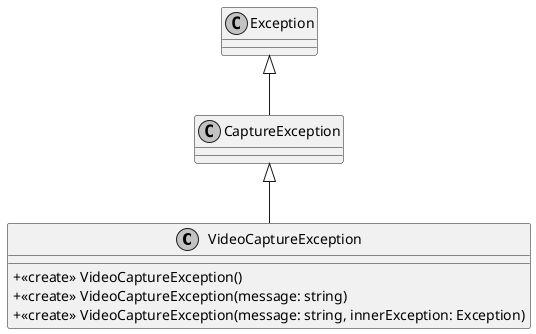 @startuml
skinparam monochrome true
skinparam classAttributeIconSize 0

!startsub default
class VideoCaptureException {
    + <<create>> VideoCaptureException()
    + <<create>> VideoCaptureException(message: string)
    + <<create>> VideoCaptureException(message: string, innerException: Exception)
}
!endsub
CaptureException <|-- VideoCaptureException
Exception <|-- CaptureException
@enduml
